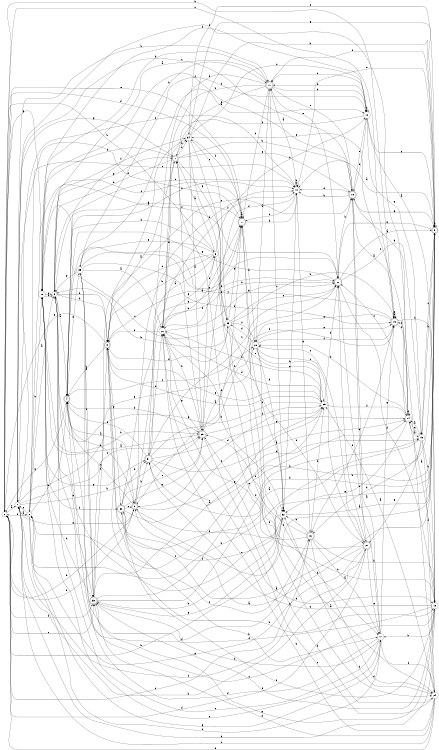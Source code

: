 digraph n29_5 {
__start0 [label="" shape="none"];

rankdir=LR;
size="8,5";

s0 [style="filled", color="black", fillcolor="white" shape="circle", label="0"];
s1 [style="filled", color="black", fillcolor="white" shape="circle", label="1"];
s2 [style="filled", color="black", fillcolor="white" shape="circle", label="2"];
s3 [style="filled", color="black", fillcolor="white" shape="circle", label="3"];
s4 [style="rounded,filled", color="black", fillcolor="white" shape="doublecircle", label="4"];
s5 [style="rounded,filled", color="black", fillcolor="white" shape="doublecircle", label="5"];
s6 [style="filled", color="black", fillcolor="white" shape="circle", label="6"];
s7 [style="rounded,filled", color="black", fillcolor="white" shape="doublecircle", label="7"];
s8 [style="rounded,filled", color="black", fillcolor="white" shape="doublecircle", label="8"];
s9 [style="rounded,filled", color="black", fillcolor="white" shape="doublecircle", label="9"];
s10 [style="filled", color="black", fillcolor="white" shape="circle", label="10"];
s11 [style="rounded,filled", color="black", fillcolor="white" shape="doublecircle", label="11"];
s12 [style="filled", color="black", fillcolor="white" shape="circle", label="12"];
s13 [style="filled", color="black", fillcolor="white" shape="circle", label="13"];
s14 [style="filled", color="black", fillcolor="white" shape="circle", label="14"];
s15 [style="filled", color="black", fillcolor="white" shape="circle", label="15"];
s16 [style="rounded,filled", color="black", fillcolor="white" shape="doublecircle", label="16"];
s17 [style="filled", color="black", fillcolor="white" shape="circle", label="17"];
s18 [style="rounded,filled", color="black", fillcolor="white" shape="doublecircle", label="18"];
s19 [style="rounded,filled", color="black", fillcolor="white" shape="doublecircle", label="19"];
s20 [style="filled", color="black", fillcolor="white" shape="circle", label="20"];
s21 [style="rounded,filled", color="black", fillcolor="white" shape="doublecircle", label="21"];
s22 [style="rounded,filled", color="black", fillcolor="white" shape="doublecircle", label="22"];
s23 [style="filled", color="black", fillcolor="white" shape="circle", label="23"];
s24 [style="filled", color="black", fillcolor="white" shape="circle", label="24"];
s25 [style="filled", color="black", fillcolor="white" shape="circle", label="25"];
s26 [style="filled", color="black", fillcolor="white" shape="circle", label="26"];
s27 [style="rounded,filled", color="black", fillcolor="white" shape="doublecircle", label="27"];
s28 [style="filled", color="black", fillcolor="white" shape="circle", label="28"];
s29 [style="rounded,filled", color="black", fillcolor="white" shape="doublecircle", label="29"];
s30 [style="rounded,filled", color="black", fillcolor="white" shape="doublecircle", label="30"];
s31 [style="rounded,filled", color="black", fillcolor="white" shape="doublecircle", label="31"];
s32 [style="filled", color="black", fillcolor="white" shape="circle", label="32"];
s33 [style="rounded,filled", color="black", fillcolor="white" shape="doublecircle", label="33"];
s34 [style="filled", color="black", fillcolor="white" shape="circle", label="34"];
s35 [style="filled", color="black", fillcolor="white" shape="circle", label="35"];
s0 -> s1 [label="a"];
s0 -> s6 [label="b"];
s0 -> s19 [label="c"];
s0 -> s27 [label="d"];
s0 -> s33 [label="e"];
s0 -> s33 [label="f"];
s0 -> s28 [label="g"];
s0 -> s5 [label="h"];
s1 -> s2 [label="a"];
s1 -> s11 [label="b"];
s1 -> s29 [label="c"];
s1 -> s27 [label="d"];
s1 -> s20 [label="e"];
s1 -> s21 [label="f"];
s1 -> s7 [label="g"];
s1 -> s29 [label="h"];
s2 -> s3 [label="a"];
s2 -> s4 [label="b"];
s2 -> s10 [label="c"];
s2 -> s17 [label="d"];
s2 -> s1 [label="e"];
s2 -> s0 [label="f"];
s2 -> s17 [label="g"];
s2 -> s28 [label="h"];
s3 -> s4 [label="a"];
s3 -> s8 [label="b"];
s3 -> s10 [label="c"];
s3 -> s16 [label="d"];
s3 -> s33 [label="e"];
s3 -> s34 [label="f"];
s3 -> s7 [label="g"];
s3 -> s8 [label="h"];
s4 -> s5 [label="a"];
s4 -> s29 [label="b"];
s4 -> s20 [label="c"];
s4 -> s5 [label="d"];
s4 -> s35 [label="e"];
s4 -> s10 [label="f"];
s4 -> s0 [label="g"];
s4 -> s11 [label="h"];
s5 -> s6 [label="a"];
s5 -> s0 [label="b"];
s5 -> s4 [label="c"];
s5 -> s15 [label="d"];
s5 -> s1 [label="e"];
s5 -> s9 [label="f"];
s5 -> s27 [label="g"];
s5 -> s31 [label="h"];
s6 -> s7 [label="a"];
s6 -> s12 [label="b"];
s6 -> s8 [label="c"];
s6 -> s4 [label="d"];
s6 -> s35 [label="e"];
s6 -> s23 [label="f"];
s6 -> s26 [label="g"];
s6 -> s8 [label="h"];
s7 -> s8 [label="a"];
s7 -> s18 [label="b"];
s7 -> s34 [label="c"];
s7 -> s3 [label="d"];
s7 -> s18 [label="e"];
s7 -> s28 [label="f"];
s7 -> s23 [label="g"];
s7 -> s34 [label="h"];
s8 -> s9 [label="a"];
s8 -> s13 [label="b"];
s8 -> s16 [label="c"];
s8 -> s22 [label="d"];
s8 -> s0 [label="e"];
s8 -> s23 [label="f"];
s8 -> s30 [label="g"];
s8 -> s4 [label="h"];
s9 -> s10 [label="a"];
s9 -> s31 [label="b"];
s9 -> s3 [label="c"];
s9 -> s9 [label="d"];
s9 -> s11 [label="e"];
s9 -> s34 [label="f"];
s9 -> s22 [label="g"];
s9 -> s15 [label="h"];
s10 -> s11 [label="a"];
s10 -> s10 [label="b"];
s10 -> s27 [label="c"];
s10 -> s29 [label="d"];
s10 -> s9 [label="e"];
s10 -> s1 [label="f"];
s10 -> s16 [label="g"];
s10 -> s10 [label="h"];
s11 -> s3 [label="a"];
s11 -> s12 [label="b"];
s11 -> s32 [label="c"];
s11 -> s31 [label="d"];
s11 -> s18 [label="e"];
s11 -> s27 [label="f"];
s11 -> s7 [label="g"];
s11 -> s26 [label="h"];
s12 -> s13 [label="a"];
s12 -> s18 [label="b"];
s12 -> s11 [label="c"];
s12 -> s12 [label="d"];
s12 -> s9 [label="e"];
s12 -> s26 [label="f"];
s12 -> s15 [label="g"];
s12 -> s11 [label="h"];
s13 -> s14 [label="a"];
s13 -> s17 [label="b"];
s13 -> s4 [label="c"];
s13 -> s1 [label="d"];
s13 -> s30 [label="e"];
s13 -> s4 [label="f"];
s13 -> s33 [label="g"];
s13 -> s31 [label="h"];
s14 -> s15 [label="a"];
s14 -> s19 [label="b"];
s14 -> s22 [label="c"];
s14 -> s14 [label="d"];
s14 -> s34 [label="e"];
s14 -> s1 [label="f"];
s14 -> s32 [label="g"];
s14 -> s20 [label="h"];
s15 -> s14 [label="a"];
s15 -> s2 [label="b"];
s15 -> s9 [label="c"];
s15 -> s16 [label="d"];
s15 -> s14 [label="e"];
s15 -> s24 [label="f"];
s15 -> s21 [label="g"];
s15 -> s13 [label="h"];
s16 -> s17 [label="a"];
s16 -> s32 [label="b"];
s16 -> s0 [label="c"];
s16 -> s24 [label="d"];
s16 -> s29 [label="e"];
s16 -> s25 [label="f"];
s16 -> s26 [label="g"];
s16 -> s13 [label="h"];
s17 -> s18 [label="a"];
s17 -> s22 [label="b"];
s17 -> s3 [label="c"];
s17 -> s35 [label="d"];
s17 -> s28 [label="e"];
s17 -> s24 [label="f"];
s17 -> s19 [label="g"];
s17 -> s33 [label="h"];
s18 -> s19 [label="a"];
s18 -> s21 [label="b"];
s18 -> s1 [label="c"];
s18 -> s10 [label="d"];
s18 -> s12 [label="e"];
s18 -> s28 [label="f"];
s18 -> s9 [label="g"];
s18 -> s10 [label="h"];
s19 -> s19 [label="a"];
s19 -> s0 [label="b"];
s19 -> s4 [label="c"];
s19 -> s14 [label="d"];
s19 -> s19 [label="e"];
s19 -> s16 [label="f"];
s19 -> s20 [label="g"];
s19 -> s13 [label="h"];
s20 -> s11 [label="a"];
s20 -> s17 [label="b"];
s20 -> s21 [label="c"];
s20 -> s23 [label="d"];
s20 -> s19 [label="e"];
s20 -> s19 [label="f"];
s20 -> s32 [label="g"];
s20 -> s25 [label="h"];
s21 -> s5 [label="a"];
s21 -> s1 [label="b"];
s21 -> s20 [label="c"];
s21 -> s0 [label="d"];
s21 -> s17 [label="e"];
s21 -> s7 [label="f"];
s21 -> s2 [label="g"];
s21 -> s22 [label="h"];
s22 -> s9 [label="a"];
s22 -> s18 [label="b"];
s22 -> s15 [label="c"];
s22 -> s13 [label="d"];
s22 -> s11 [label="e"];
s22 -> s2 [label="f"];
s22 -> s4 [label="g"];
s22 -> s5 [label="h"];
s23 -> s24 [label="a"];
s23 -> s19 [label="b"];
s23 -> s34 [label="c"];
s23 -> s21 [label="d"];
s23 -> s22 [label="e"];
s23 -> s20 [label="f"];
s23 -> s27 [label="g"];
s23 -> s3 [label="h"];
s24 -> s25 [label="a"];
s24 -> s29 [label="b"];
s24 -> s1 [label="c"];
s24 -> s33 [label="d"];
s24 -> s0 [label="e"];
s24 -> s32 [label="f"];
s24 -> s18 [label="g"];
s24 -> s26 [label="h"];
s25 -> s8 [label="a"];
s25 -> s22 [label="b"];
s25 -> s2 [label="c"];
s25 -> s5 [label="d"];
s25 -> s8 [label="e"];
s25 -> s14 [label="f"];
s25 -> s3 [label="g"];
s25 -> s26 [label="h"];
s26 -> s27 [label="a"];
s26 -> s32 [label="b"];
s26 -> s13 [label="c"];
s26 -> s25 [label="d"];
s26 -> s8 [label="e"];
s26 -> s10 [label="f"];
s26 -> s22 [label="g"];
s26 -> s7 [label="h"];
s27 -> s27 [label="a"];
s27 -> s13 [label="b"];
s27 -> s28 [label="c"];
s27 -> s10 [label="d"];
s27 -> s0 [label="e"];
s27 -> s26 [label="f"];
s27 -> s3 [label="g"];
s27 -> s20 [label="h"];
s28 -> s3 [label="a"];
s28 -> s29 [label="b"];
s28 -> s23 [label="c"];
s28 -> s12 [label="d"];
s28 -> s3 [label="e"];
s28 -> s30 [label="f"];
s28 -> s31 [label="g"];
s28 -> s11 [label="h"];
s29 -> s28 [label="a"];
s29 -> s7 [label="b"];
s29 -> s24 [label="c"];
s29 -> s6 [label="d"];
s29 -> s27 [label="e"];
s29 -> s25 [label="f"];
s29 -> s26 [label="g"];
s29 -> s26 [label="h"];
s30 -> s9 [label="a"];
s30 -> s17 [label="b"];
s30 -> s5 [label="c"];
s30 -> s10 [label="d"];
s30 -> s29 [label="e"];
s30 -> s25 [label="f"];
s30 -> s29 [label="g"];
s30 -> s31 [label="h"];
s31 -> s14 [label="a"];
s31 -> s9 [label="b"];
s31 -> s22 [label="c"];
s31 -> s26 [label="d"];
s31 -> s4 [label="e"];
s31 -> s19 [label="f"];
s31 -> s14 [label="g"];
s31 -> s22 [label="h"];
s32 -> s9 [label="a"];
s32 -> s33 [label="b"];
s32 -> s27 [label="c"];
s32 -> s5 [label="d"];
s32 -> s10 [label="e"];
s32 -> s30 [label="f"];
s32 -> s32 [label="g"];
s32 -> s0 [label="h"];
s33 -> s25 [label="a"];
s33 -> s8 [label="b"];
s33 -> s18 [label="c"];
s33 -> s15 [label="d"];
s33 -> s14 [label="e"];
s33 -> s13 [label="f"];
s33 -> s32 [label="g"];
s33 -> s28 [label="h"];
s34 -> s29 [label="a"];
s34 -> s9 [label="b"];
s34 -> s12 [label="c"];
s34 -> s8 [label="d"];
s34 -> s25 [label="e"];
s34 -> s27 [label="f"];
s34 -> s9 [label="g"];
s34 -> s24 [label="h"];
s35 -> s26 [label="a"];
s35 -> s19 [label="b"];
s35 -> s22 [label="c"];
s35 -> s12 [label="d"];
s35 -> s33 [label="e"];
s35 -> s33 [label="f"];
s35 -> s3 [label="g"];
s35 -> s12 [label="h"];

}